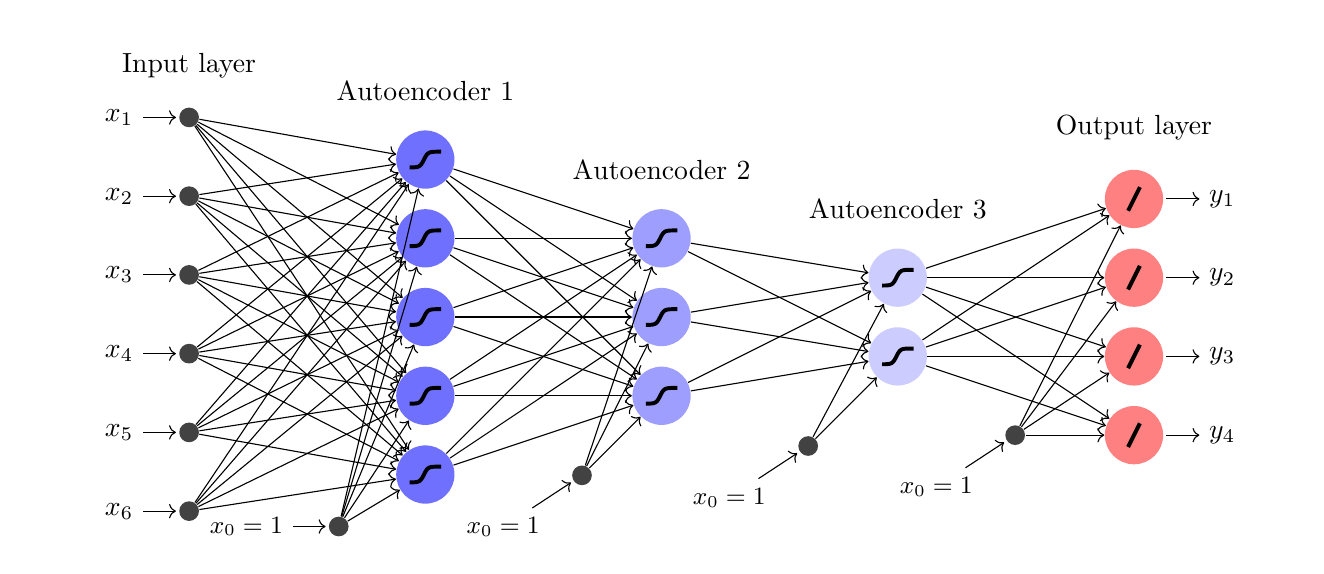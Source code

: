 \def\layersep{3.0cm}
%\sffamily

\newsavebox\logitbox
\savebox\logitbox{\draw[color=black,scale=0.2,line width=0.5mm] plot[mark=none, samples=50, domain=-8:8,] ({\x/8},{2/(2+exp(-\x))-0.5});;}

\newsavebox\linearbox
\savebox\linearbox{\draw[color=black,scale=0.15,line width=0.5mm] plot[mark=none,samples=2,domain=-3:3,] ({\x/6},{\x/3 - 0.0});;}

\tikzstyle{every pin edge}=[<-,shorten <=1pt]
\tikzstyle{neuron}=[circle,fill=black!25,minimum size=0.74cm,inner sep=0pt]
\tikzstyle{input neuron}=[neuron, fill=black!74, minimum size=0.25cm];
\tikzstyle{output neuron}=[neuron, fill=red!50];
\tikzstyle{hidden neuron}=[neuron, fill=blue!50];
\tikzstyle{annot} = [text width=11em, text centered]

% Draw the input layer nodes
\foreach \name / \y in {1,...,6}
% This is the same as writing \foreach \name / \y in {1/1,2/2,3/3,4/4}
    \node[input neuron, pin=left:$x_{\y}$] (I-\name) at (0,1-\y cm) {};

% Draw the hidden layer nodes
\foreach \name / \y in {1,...,5}
    \path[yshift=-0.5cm] node[hidden neuron, fill=blue!56] (H1-\name) at (\layersep,-\y cm) {\usebox\logitbox};

% Draw the hidden layer nodes
\foreach \name / \y in {1,...,3}
    \path[yshift=-1.5cm,  xshift=\layersep] node[hidden neuron, fill=blue!38] (H2-\name) at (\layersep,-\y cm) {\usebox\logitbox};

% Draw the hidden layer nodes
\foreach \name / \y in {1,...,2}
    \path[yshift=-2.0cm,  xshift=2*\layersep] node[hidden neuron, fill=blue!20] (H3-\name) at (\layersep,-\y cm) {\usebox\logitbox};


% Draw the output layer nodes
\foreach \name / \y in {1,...,4}
    \path[yshift=-1cm, xshift=3*\layersep] node[output neuron,pin={[pin edge={->}]right:$y_\y$}] (O-\name) at (\layersep,-\y cm) {\usebox\linearbox};

% Draw the output layer node
\path[yshift=1cm, xshift=0] node[input neuron] (I-0) [below left=0.3cm and 0.74cm of H1-5, pin=west:{\small${x_0=1}$}] {};
\node[input neuron] (H1-0) [below left=0.92cm of H2-3, pin=south west:{\small${x_0=1}$}] {};
\node[input neuron] (H2-0) [below left=1.1cm of H3-2, pin=south west:{\small${x_0=1}$}] {};
\node[input neuron] (H3-0) [left=1.cm of O-4, pin=south west:{\small${x_0=1}$}] {};

% Connect every node in the input layer with every node in the
% hidden layer.
\foreach \source in {0,...,6}
    \foreach \dest in {1,...,5}
        \path [->] (I-\source) edge node [sloped, near end, inner sep=0pt] {} (H1-\dest);

\foreach \source in {0,...,5}
    \foreach \dest in {1,...,3}
        \path [->] (H1-\source) edge node [sloped, near end, inner sep=0pt] {} (H2-\dest);

\foreach \source in {0,...,3}
    \foreach \dest in {1,...,2}
        \path [->] (H2-\source) edge node [sloped, near end, inner sep=0pt] {} (H3-\dest);

\foreach \source in {0,...,2}
    \foreach \dest in {1,...,4}
        \path [->] (H3-\source) edge node [sloped, near end, inner sep=0pt] {} (O-\dest);


% Annotate the layers
\node[annot, above=0.25cm of H3-1] (hl) {Autoencoder 3};
\node[annot, above=0.25cm of H2-1] (hl) {Autoencoder 2};
\node[annot, above=0.25cm of H1-1] (hl) {Autoencoder 1};
\node[annot, above=0.25cm of I-1] {Input layer};
\node[annot, above=0.25cm of O-1] {Output layer};
